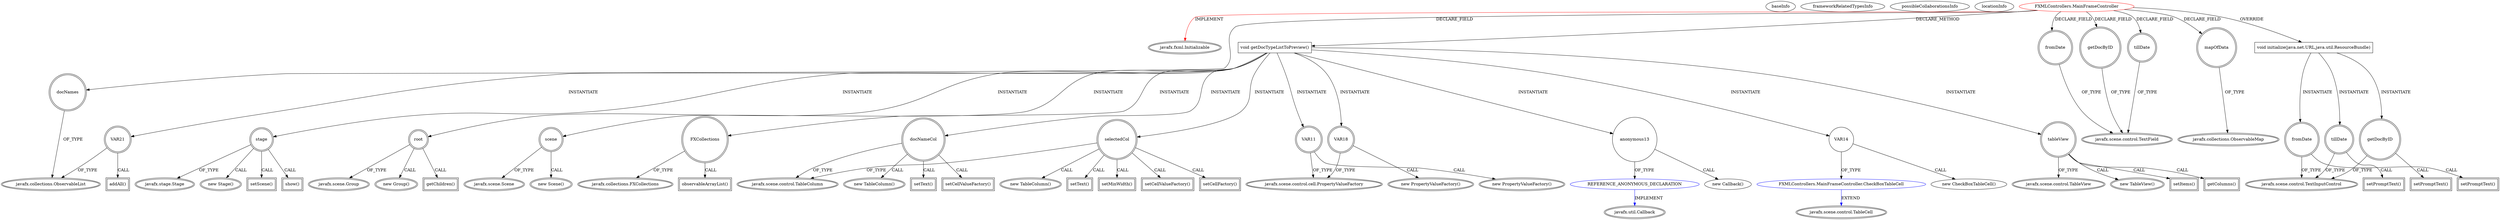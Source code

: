 digraph {
baseInfo[graphId=1019,category="extension_graph",isAnonymous=false,possibleRelation=true]
frameworkRelatedTypesInfo[0="javafx.fxml.Initializable"]
possibleCollaborationsInfo[0="1019~CLIENT_METHOD_DECLARATION-INSTANTIATION-~javafx.fxml.Initializable ~javafx.util.Callback ~false~true",1="1019~CLIENT_METHOD_DECLARATION-INSTANTIATION-~javafx.fxml.Initializable ~javafx.scene.control.TableCell ~false~false"]
locationInfo[projectName="Nordgaimer-GMStoXMLb2",filePath="/Nordgaimer-GMStoXMLb2/GMStoXMLb2-master/src/FXMLControllers/MainFrameController.java",contextSignature="MainFrameController",graphId="1019"]
0[label="FXMLControllers.MainFrameController",vertexType="ROOT_CLIENT_CLASS_DECLARATION",isFrameworkType=false,color=red]
1[label="javafx.fxml.Initializable",vertexType="FRAMEWORK_INTERFACE_TYPE",isFrameworkType=true,peripheries=2]
2[label="docNames",vertexType="FIELD_DECLARATION",isFrameworkType=true,peripheries=2,shape=circle]
3[label="javafx.collections.ObservableList",vertexType="FRAMEWORK_INTERFACE_TYPE",isFrameworkType=true,peripheries=2]
4[label="fromDate",vertexType="FIELD_DECLARATION",isFrameworkType=true,peripheries=2,shape=circle]
5[label="javafx.scene.control.TextField",vertexType="FRAMEWORK_CLASS_TYPE",isFrameworkType=true,peripheries=2]
6[label="getDocByID",vertexType="FIELD_DECLARATION",isFrameworkType=true,peripheries=2,shape=circle]
8[label="mapOfData",vertexType="FIELD_DECLARATION",isFrameworkType=true,peripheries=2,shape=circle]
9[label="javafx.collections.ObservableMap",vertexType="FRAMEWORK_INTERFACE_TYPE",isFrameworkType=true,peripheries=2]
10[label="tillDate",vertexType="FIELD_DECLARATION",isFrameworkType=true,peripheries=2,shape=circle]
12[label="void initialize(java.net.URL,java.util.ResourceBundle)",vertexType="OVERRIDING_METHOD_DECLARATION",isFrameworkType=false,shape=box]
13[label="fromDate",vertexType="VARIABLE_EXPRESION",isFrameworkType=true,peripheries=2,shape=circle]
15[label="javafx.scene.control.TextInputControl",vertexType="FRAMEWORK_CLASS_TYPE",isFrameworkType=true,peripheries=2]
14[label="setPromptText()",vertexType="INSIDE_CALL",isFrameworkType=true,peripheries=2,shape=box]
16[label="tillDate",vertexType="VARIABLE_EXPRESION",isFrameworkType=true,peripheries=2,shape=circle]
17[label="setPromptText()",vertexType="INSIDE_CALL",isFrameworkType=true,peripheries=2,shape=box]
19[label="getDocByID",vertexType="VARIABLE_EXPRESION",isFrameworkType=true,peripheries=2,shape=circle]
20[label="setPromptText()",vertexType="INSIDE_CALL",isFrameworkType=true,peripheries=2,shape=box]
22[label="void getDocTypeListToPreview()",vertexType="CLIENT_METHOD_DECLARATION",isFrameworkType=false,shape=box]
24[label="stage",vertexType="VARIABLE_EXPRESION",isFrameworkType=true,peripheries=2,shape=circle]
25[label="javafx.stage.Stage",vertexType="FRAMEWORK_CLASS_TYPE",isFrameworkType=true,peripheries=2]
23[label="new Stage()",vertexType="CONSTRUCTOR_CALL",isFrameworkType=true,peripheries=2]
27[label="root",vertexType="VARIABLE_EXPRESION",isFrameworkType=true,peripheries=2,shape=circle]
28[label="javafx.scene.Group",vertexType="FRAMEWORK_CLASS_TYPE",isFrameworkType=true,peripheries=2]
26[label="new Group()",vertexType="CONSTRUCTOR_CALL",isFrameworkType=true,peripheries=2]
30[label="scene",vertexType="VARIABLE_EXPRESION",isFrameworkType=true,peripheries=2,shape=circle]
31[label="javafx.scene.Scene",vertexType="FRAMEWORK_CLASS_TYPE",isFrameworkType=true,peripheries=2]
29[label="new Scene()",vertexType="CONSTRUCTOR_CALL",isFrameworkType=true,peripheries=2]
32[label="FXCollections",vertexType="VARIABLE_EXPRESION",isFrameworkType=true,peripheries=2,shape=circle]
34[label="javafx.collections.FXCollections",vertexType="FRAMEWORK_CLASS_TYPE",isFrameworkType=true,peripheries=2]
33[label="observableArrayList()",vertexType="INSIDE_CALL",isFrameworkType=true,peripheries=2,shape=box]
36[label="selectedCol",vertexType="VARIABLE_EXPRESION",isFrameworkType=true,peripheries=2,shape=circle]
37[label="javafx.scene.control.TableColumn",vertexType="FRAMEWORK_CLASS_TYPE",isFrameworkType=true,peripheries=2]
35[label="new TableColumn()",vertexType="CONSTRUCTOR_CALL",isFrameworkType=true,peripheries=2]
39[label="setText()",vertexType="INSIDE_CALL",isFrameworkType=true,peripheries=2,shape=box]
41[label="setMinWidth()",vertexType="INSIDE_CALL",isFrameworkType=true,peripheries=2,shape=box]
43[label="setCellValueFactory()",vertexType="INSIDE_CALL",isFrameworkType=true,peripheries=2,shape=box]
45[label="VAR11",vertexType="VARIABLE_EXPRESION",isFrameworkType=true,peripheries=2,shape=circle]
46[label="javafx.scene.control.cell.PropertyValueFactory",vertexType="FRAMEWORK_CLASS_TYPE",isFrameworkType=true,peripheries=2]
44[label="new PropertyValueFactory()",vertexType="CONSTRUCTOR_CALL",isFrameworkType=true,peripheries=2]
48[label="setCellFactory()",vertexType="INSIDE_CALL",isFrameworkType=true,peripheries=2,shape=box]
50[label="anonymous13",vertexType="VARIABLE_EXPRESION",isFrameworkType=false,shape=circle]
51[label="REFERENCE_ANONYMOUS_DECLARATION",vertexType="REFERENCE_ANONYMOUS_DECLARATION",isFrameworkType=false,color=blue]
52[label="javafx.util.Callback",vertexType="FRAMEWORK_INTERFACE_TYPE",isFrameworkType=true,peripheries=2]
49[label="new Callback()",vertexType="CONSTRUCTOR_CALL",isFrameworkType=false]
54[label="VAR14",vertexType="VARIABLE_EXPRESION",isFrameworkType=false,shape=circle]
55[label="FXMLControllers.MainFrameController.CheckBoxTableCell",vertexType="REFERENCE_CLIENT_CLASS_DECLARATION",isFrameworkType=false,color=blue]
56[label="javafx.scene.control.TableCell",vertexType="FRAMEWORK_CLASS_TYPE",isFrameworkType=true,peripheries=2]
53[label="new CheckBoxTableCell()",vertexType="CONSTRUCTOR_CALL",isFrameworkType=false]
58[label="docNameCol",vertexType="VARIABLE_EXPRESION",isFrameworkType=true,peripheries=2,shape=circle]
57[label="new TableColumn()",vertexType="CONSTRUCTOR_CALL",isFrameworkType=true,peripheries=2]
61[label="setText()",vertexType="INSIDE_CALL",isFrameworkType=true,peripheries=2,shape=box]
63[label="setCellValueFactory()",vertexType="INSIDE_CALL",isFrameworkType=true,peripheries=2,shape=box]
65[label="VAR18",vertexType="VARIABLE_EXPRESION",isFrameworkType=true,peripheries=2,shape=circle]
64[label="new PropertyValueFactory()",vertexType="CONSTRUCTOR_CALL",isFrameworkType=true,peripheries=2]
68[label="tableView",vertexType="VARIABLE_EXPRESION",isFrameworkType=true,peripheries=2,shape=circle]
69[label="javafx.scene.control.TableView",vertexType="FRAMEWORK_CLASS_TYPE",isFrameworkType=true,peripheries=2]
67[label="new TableView()",vertexType="CONSTRUCTOR_CALL",isFrameworkType=true,peripheries=2]
71[label="setItems()",vertexType="INSIDE_CALL",isFrameworkType=true,peripheries=2,shape=box]
72[label="VAR21",vertexType="VARIABLE_EXPRESION",isFrameworkType=true,peripheries=2,shape=circle]
73[label="addAll()",vertexType="INSIDE_CALL",isFrameworkType=true,peripheries=2,shape=box]
76[label="getColumns()",vertexType="INSIDE_CALL",isFrameworkType=true,peripheries=2,shape=box]
78[label="getChildren()",vertexType="INSIDE_CALL",isFrameworkType=true,peripheries=2,shape=box]
80[label="setScene()",vertexType="INSIDE_CALL",isFrameworkType=true,peripheries=2,shape=box]
82[label="show()",vertexType="INSIDE_CALL",isFrameworkType=true,peripheries=2,shape=box]
0->1[label="IMPLEMENT",color=red]
0->2[label="DECLARE_FIELD"]
2->3[label="OF_TYPE"]
0->4[label="DECLARE_FIELD"]
4->5[label="OF_TYPE"]
0->6[label="DECLARE_FIELD"]
6->5[label="OF_TYPE"]
0->8[label="DECLARE_FIELD"]
8->9[label="OF_TYPE"]
0->10[label="DECLARE_FIELD"]
10->5[label="OF_TYPE"]
0->12[label="OVERRIDE"]
12->13[label="INSTANTIATE"]
13->15[label="OF_TYPE"]
13->14[label="CALL"]
12->16[label="INSTANTIATE"]
16->15[label="OF_TYPE"]
16->17[label="CALL"]
12->19[label="INSTANTIATE"]
19->15[label="OF_TYPE"]
19->20[label="CALL"]
0->22[label="DECLARE_METHOD"]
22->24[label="INSTANTIATE"]
24->25[label="OF_TYPE"]
24->23[label="CALL"]
22->27[label="INSTANTIATE"]
27->28[label="OF_TYPE"]
27->26[label="CALL"]
22->30[label="INSTANTIATE"]
30->31[label="OF_TYPE"]
30->29[label="CALL"]
22->32[label="INSTANTIATE"]
32->34[label="OF_TYPE"]
32->33[label="CALL"]
22->36[label="INSTANTIATE"]
36->37[label="OF_TYPE"]
36->35[label="CALL"]
36->39[label="CALL"]
36->41[label="CALL"]
36->43[label="CALL"]
22->45[label="INSTANTIATE"]
45->46[label="OF_TYPE"]
45->44[label="CALL"]
36->48[label="CALL"]
22->50[label="INSTANTIATE"]
51->52[label="IMPLEMENT",color=blue]
50->51[label="OF_TYPE"]
50->49[label="CALL"]
22->54[label="INSTANTIATE"]
55->56[label="EXTEND",color=blue]
54->55[label="OF_TYPE"]
54->53[label="CALL"]
22->58[label="INSTANTIATE"]
58->37[label="OF_TYPE"]
58->57[label="CALL"]
58->61[label="CALL"]
58->63[label="CALL"]
22->65[label="INSTANTIATE"]
65->46[label="OF_TYPE"]
65->64[label="CALL"]
22->68[label="INSTANTIATE"]
68->69[label="OF_TYPE"]
68->67[label="CALL"]
68->71[label="CALL"]
22->72[label="INSTANTIATE"]
72->3[label="OF_TYPE"]
72->73[label="CALL"]
68->76[label="CALL"]
27->78[label="CALL"]
24->80[label="CALL"]
24->82[label="CALL"]
}
